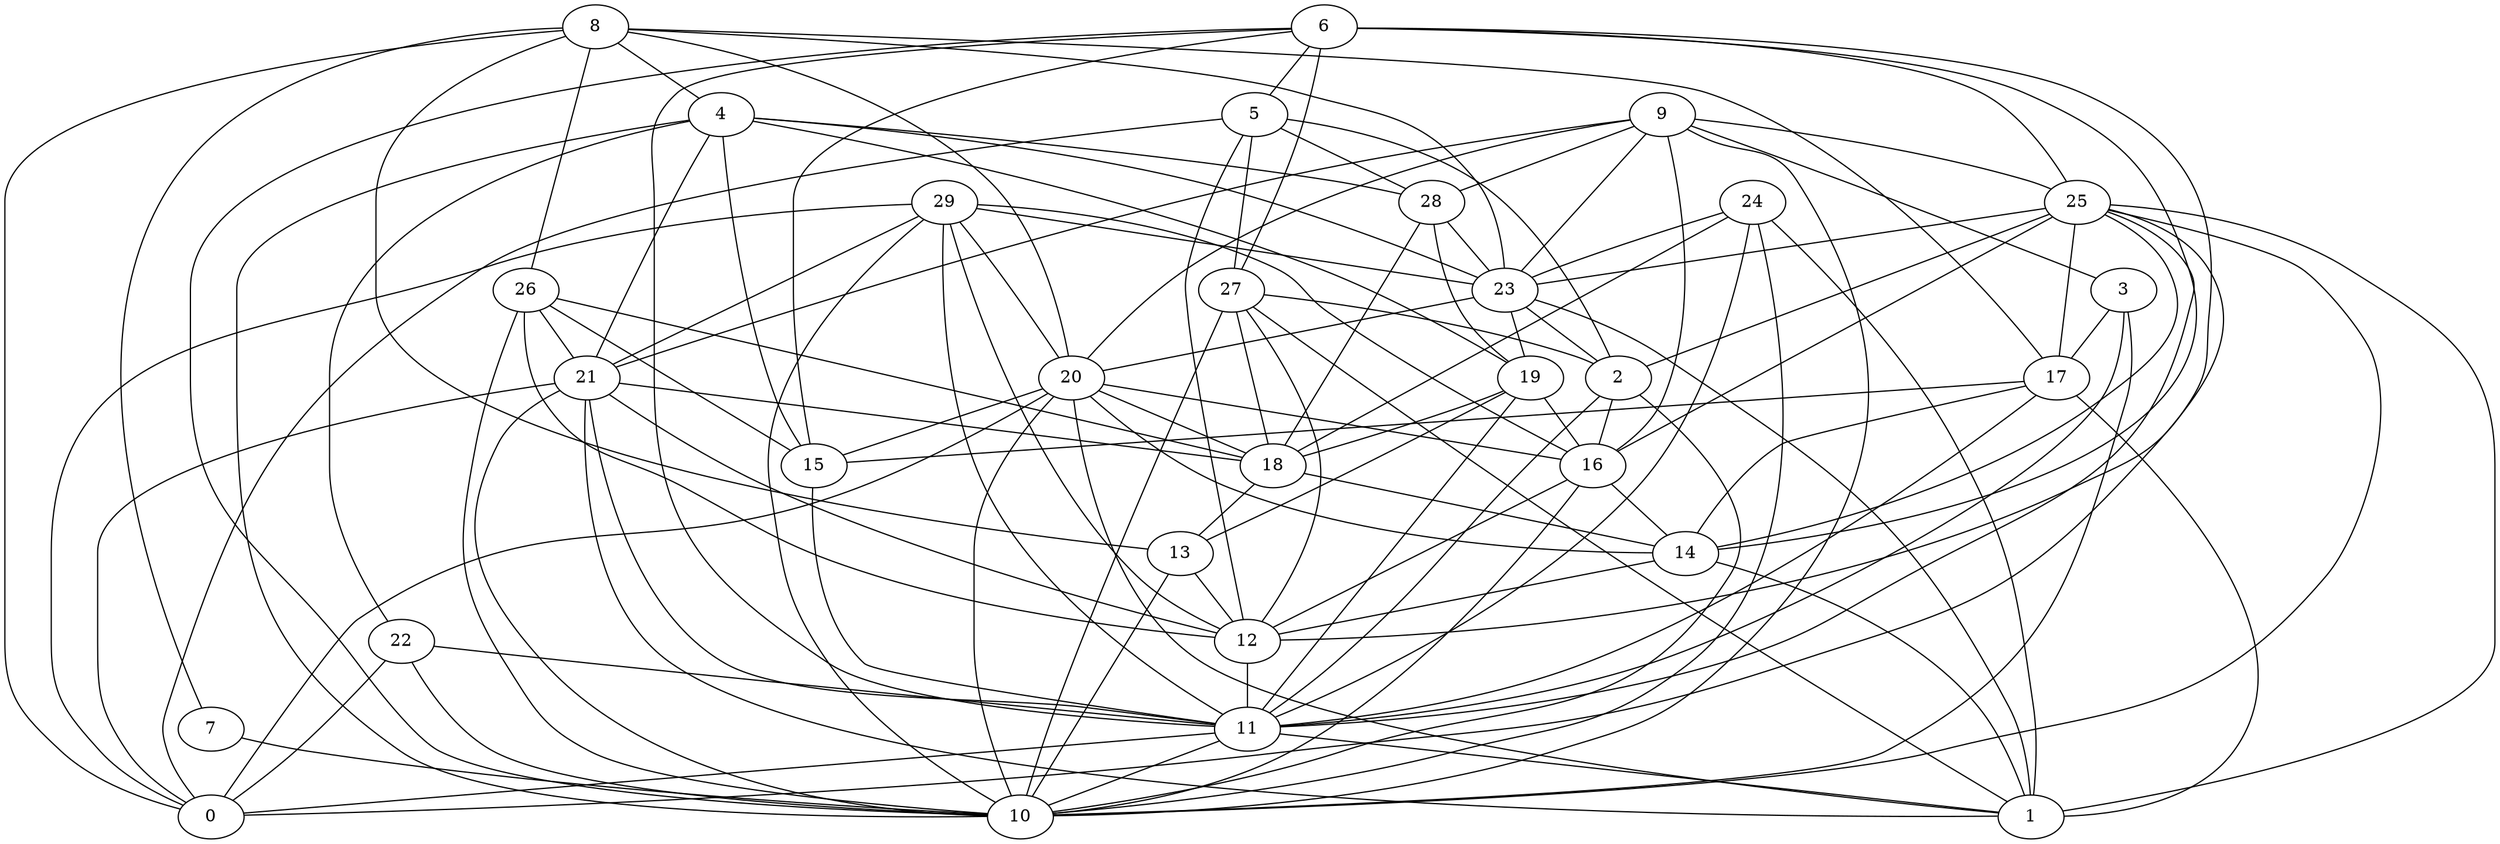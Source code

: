 digraph GG_graph {

subgraph G_graph {
edge [color = black]
"5" -> "2" [dir = none]
"22" -> "11" [dir = none]
"22" -> "0" [dir = none]
"9" -> "25" [dir = none]
"9" -> "23" [dir = none]
"9" -> "16" [dir = none]
"9" -> "28" [dir = none]
"9" -> "21" [dir = none]
"23" -> "20" [dir = none]
"23" -> "19" [dir = none]
"21" -> "12" [dir = none]
"21" -> "11" [dir = none]
"20" -> "14" [dir = none]
"20" -> "15" [dir = none]
"20" -> "0" [dir = none]
"20" -> "10" [dir = none]
"28" -> "19" [dir = none]
"17" -> "11" [dir = none]
"17" -> "1" [dir = none]
"14" -> "1" [dir = none]
"14" -> "12" [dir = none]
"26" -> "21" [dir = none]
"26" -> "15" [dir = none]
"16" -> "10" [dir = none]
"16" -> "14" [dir = none]
"7" -> "10" [dir = none]
"27" -> "2" [dir = none]
"27" -> "10" [dir = none]
"27" -> "18" [dir = none]
"3" -> "11" [dir = none]
"3" -> "10" [dir = none]
"6" -> "5" [dir = none]
"6" -> "27" [dir = none]
"6" -> "11" [dir = none]
"6" -> "12" [dir = none]
"19" -> "16" [dir = none]
"19" -> "13" [dir = none]
"8" -> "20" [dir = none]
"8" -> "4" [dir = none]
"8" -> "13" [dir = none]
"8" -> "7" [dir = none]
"8" -> "26" [dir = none]
"29" -> "21" [dir = none]
"29" -> "10" [dir = none]
"13" -> "12" [dir = none]
"11" -> "10" [dir = none]
"11" -> "0" [dir = none]
"24" -> "18" [dir = none]
"24" -> "10" [dir = none]
"24" -> "11" [dir = none]
"25" -> "16" [dir = none]
"25" -> "1" [dir = none]
"25" -> "23" [dir = none]
"25" -> "0" [dir = none]
"25" -> "14" [dir = none]
"25" -> "11" [dir = none]
"2" -> "11" [dir = none]
"4" -> "21" [dir = none]
"9" -> "10" [dir = none]
"9" -> "20" [dir = none]
"27" -> "12" [dir = none]
"2" -> "10" [dir = none]
"29" -> "0" [dir = none]
"23" -> "2" [dir = none]
"4" -> "22" [dir = none]
"19" -> "18" [dir = none]
"16" -> "12" [dir = none]
"26" -> "12" [dir = none]
"17" -> "14" [dir = none]
"25" -> "10" [dir = none]
"5" -> "12" [dir = none]
"5" -> "28" [dir = none]
"3" -> "17" [dir = none]
"20" -> "16" [dir = none]
"20" -> "1" [dir = none]
"8" -> "0" [dir = none]
"4" -> "15" [dir = none]
"2" -> "16" [dir = none]
"4" -> "23" [dir = none]
"4" -> "19" [dir = none]
"5" -> "0" [dir = none]
"25" -> "2" [dir = none]
"6" -> "25" [dir = none]
"12" -> "11" [dir = none]
"17" -> "15" [dir = none]
"18" -> "13" [dir = none]
"28" -> "23" [dir = none]
"5" -> "27" [dir = none]
"21" -> "18" [dir = none]
"24" -> "23" [dir = none]
"29" -> "20" [dir = none]
"15" -> "11" [dir = none]
"13" -> "10" [dir = none]
"28" -> "18" [dir = none]
"22" -> "10" [dir = none]
"4" -> "10" [dir = none]
"29" -> "23" [dir = none]
"4" -> "28" [dir = none]
"18" -> "14" [dir = none]
"6" -> "14" [dir = none]
"8" -> "17" [dir = none]
"6" -> "10" [dir = none]
"24" -> "1" [dir = none]
"6" -> "15" [dir = none]
"27" -> "1" [dir = none]
"19" -> "11" [dir = none]
"29" -> "11" [dir = none]
"21" -> "0" [dir = none]
"20" -> "18" [dir = none]
"26" -> "18" [dir = none]
"21" -> "10" [dir = none]
"29" -> "12" [dir = none]
"29" -> "16" [dir = none]
"8" -> "23" [dir = none]
"11" -> "1" [dir = none]
"9" -> "3" [dir = none]
"26" -> "10" [dir = none]
"23" -> "1" [dir = none]
"25" -> "17" [dir = none]
"21" -> "1" [dir = none]
}

}
